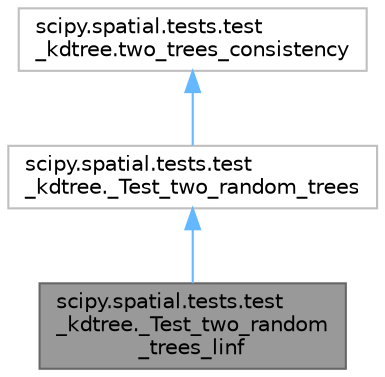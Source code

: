 digraph "scipy.spatial.tests.test_kdtree._Test_two_random_trees_linf"
{
 // LATEX_PDF_SIZE
  bgcolor="transparent";
  edge [fontname=Helvetica,fontsize=10,labelfontname=Helvetica,labelfontsize=10];
  node [fontname=Helvetica,fontsize=10,shape=box,height=0.2,width=0.4];
  Node1 [id="Node000001",label="scipy.spatial.tests.test\l_kdtree._Test_two_random\l_trees_linf",height=0.2,width=0.4,color="gray40", fillcolor="grey60", style="filled", fontcolor="black",tooltip=" "];
  Node2 -> Node1 [id="edge1_Node000001_Node000002",dir="back",color="steelblue1",style="solid",tooltip=" "];
  Node2 [id="Node000002",label="scipy.spatial.tests.test\l_kdtree._Test_two_random_trees",height=0.2,width=0.4,color="grey75", fillcolor="white", style="filled",URL="$dc/deb/classscipy_1_1spatial_1_1tests_1_1test__kdtree_1_1__Test__two__random__trees.html",tooltip=" "];
  Node3 -> Node2 [id="edge2_Node000002_Node000003",dir="back",color="steelblue1",style="solid",tooltip=" "];
  Node3 [id="Node000003",label="scipy.spatial.tests.test\l_kdtree.two_trees_consistency",height=0.2,width=0.4,color="grey75", fillcolor="white", style="filled",URL="$de/dda/classscipy_1_1spatial_1_1tests_1_1test__kdtree_1_1two__trees__consistency.html",tooltip=" "];
}
